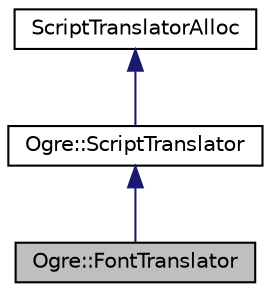 digraph "Ogre::FontTranslator"
{
  bgcolor="transparent";
  edge [fontname="Helvetica",fontsize="10",labelfontname="Helvetica",labelfontsize="10"];
  node [fontname="Helvetica",fontsize="10",shape=record];
  Node0 [label="Ogre::FontTranslator",height=0.2,width=0.4,color="black", fillcolor="grey75", style="filled", fontcolor="black"];
  Node1 -> Node0 [dir="back",color="midnightblue",fontsize="10",style="solid",fontname="Helvetica"];
  Node1 [label="Ogre::ScriptTranslator",height=0.2,width=0.4,color="black",URL="$class_ogre_1_1_script_translator.html",tooltip="This class translates script AST (abstract syntax tree) into Ogre resources. "];
  Node2 -> Node1 [dir="back",color="midnightblue",fontsize="10",style="solid",fontname="Helvetica"];
  Node2 [label="ScriptTranslatorAlloc",height=0.2,width=0.4,color="black",URL="$class_ogre_1_1_allocated_object.html"];
}
